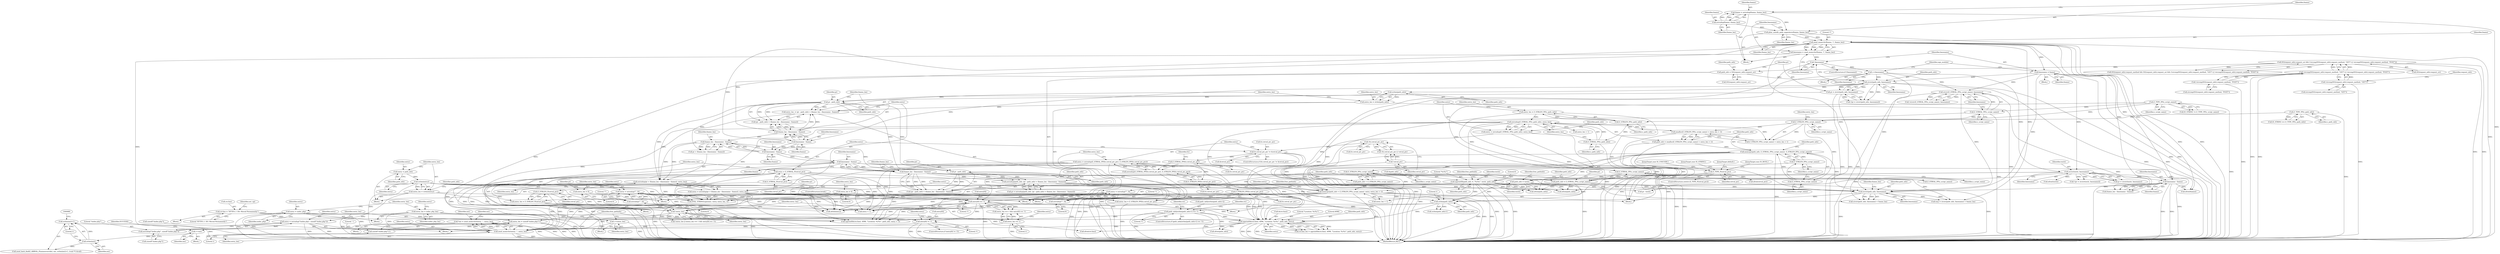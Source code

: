 digraph "0_php_bf58162ddf970f63502837f366930e44d6a992cf@API" {
"1000975" [label="(Call,strlen(ext)+1)"];
"1000976" [label="(Call,strlen(ext))"];
"1000966" [label="(Call,++ext)"];
"1000956" [label="(Call,*ext = zend_memrchr(entry, '.', entry_len))"];
"1000958" [label="(Call,zend_memrchr(entry, '.', entry_len))"];
"1000789" [label="(Call,entry = index_php)"];
"1000812" [label="(Call,entry = estrndup(\"/index.php\", sizeof(\"/index.php\")))"];
"1000814" [label="(Call,estrndup(\"/index.php\", sizeof(\"/index.php\")))"];
"1000796" [label="(Call,entry[0] != '/')"];
"1000778" [label="(Call,entry[0] == '/')"];
"1000741" [label="(Call,entry = Z_STRVAL_P(retval_ptr))"];
"1000743" [label="(Call,Z_STRVAL_P(retval_ptr))"];
"1000707" [label="(Call,Z_TYPE_P(retval_ptr))"];
"1000697" [label="(Call,!retval_ptr)"];
"1000490" [label="(Call,entry = estrndup(\"\", 0))"];
"1000492" [label="(Call,estrndup(\"\", 0))"];
"1000722" [label="(Call,entry = estrndup(Z_STRVAL_PP(fci.retval_ptr_ptr), Z_STRLEN_PP(fci.retval_ptr_ptr)))"];
"1000724" [label="(Call,estrndup(Z_STRVAL_PP(fci.retval_ptr_ptr), Z_STRLEN_PP(fci.retval_ptr_ptr)))"];
"1000725" [label="(Call,Z_STRVAL_PP(fci.retval_ptr_ptr))"];
"1000715" [label="(Call,fci.retval_ptr_ptr != &retval_ptr)"];
"1000693" [label="(Call,!fci.retval_ptr_ptr)"];
"1000729" [label="(Call,Z_STRLEN_PP(fci.retval_ptr_ptr))"];
"1000528" [label="(Call,strlen(entry))"];
"1000523" [label="(Call,entry = path_info)"];
"1000604" [label="(Call,entry = estrndup(pt + (fname_len - (basename - fname)), entry_len))"];
"1000606" [label="(Call,estrndup(pt + (fname_len - (basename - fname)), entry_len))"];
"1000596" [label="(Call,pt - path_info)"];
"1000582" [label="(Call,pt = strstr(path_info, basename))"];
"1000584" [label="(Call,strstr(path_info, basename))"];
"1000574" [label="(Call,path_info = SG(request_info).request_uri)"];
"1000278" [label="(Call,SG(request_info).request_uri && (!strcmp(SG(request_info).request_method, \"GET\") || !strcmp(SG(request_info).request_method, \"POST\")))"];
"1000283" [label="(Call,!strcmp(SG(request_info).request_method, \"GET\") || !strcmp(SG(request_info).request_method, \"POST\"))"];
"1000284" [label="(Call,!strcmp(SG(request_info).request_method, \"GET\"))"];
"1000291" [label="(Call,!strcmp(SG(request_info).request_method, \"POST\"))"];
"1000318" [label="(Call,basename = fname)"];
"1000310" [label="(Call,zend_memrchr(fname, '/', fname_len))"];
"1000305" [label="(Call,phar_unixify_path_separators(fname, fname_len))"];
"1000300" [label="(Call,fname = estrndup(fname, fname_len))"];
"1000302" [label="(Call,estrndup(fname, fname_len))"];
"1000323" [label="(Call,++basename)"];
"1000315" [label="(Call,!basename)"];
"1000308" [label="(Call,basename = zend_memrchr(fname, '/', fname_len))"];
"1000591" [label="(Call,strlen(path_info))"];
"1000609" [label="(Call,fname_len - (basename - fname))"];
"1000599" [label="(Call,fname_len - (basename - fname))"];
"1000601" [label="(Call,basename - fname)"];
"1000611" [label="(Call,basename - fname)"];
"1000593" [label="(Call,entry_len -= (pt - path_info) + (fname_len - (basename - fname)))"];
"1000589" [label="(Call,entry_len = strlen(path_info))"];
"1000473" [label="(Call,memcpy(path_info + Z_STRLEN_PP(z_script_name), entry, entry_len + 1))"];
"1000467" [label="(Call,memcpy(path_info, Z_STRVAL_PP(z_script_name), Z_STRLEN_PP(z_script_name)))"];
"1000458" [label="(Call,path_info = emalloc(Z_STRLEN_PP(z_script_name) + entry_len + 1))"];
"1000460" [label="(Call,emalloc(Z_STRLEN_PP(z_script_name) + entry_len + 1))"];
"1000462" [label="(Call,Z_STRLEN_PP(z_script_name))"];
"1000425" [label="(Call,Z_STRVAL_PP(z_script_name))"];
"1000421" [label="(Call,Z_TYPE_PP(z_script_name))"];
"1000454" [label="(Call,estrndup(Z_STRVAL_PP(z_path_info), entry_len))"];
"1000455" [label="(Call,Z_STRVAL_PP(z_path_info))"];
"1000450" [label="(Call,Z_STRLEN_PP(z_path_info))"];
"1000445" [label="(Call,Z_TYPE_PP(z_path_info))"];
"1000448" [label="(Call,entry_len = Z_STRLEN_PP(z_path_info))"];
"1000469" [label="(Call,Z_STRVAL_PP(z_script_name))"];
"1000471" [label="(Call,Z_STRLEN_PP(z_script_name))"];
"1000476" [label="(Call,Z_STRLEN_PP(z_script_name))"];
"1000452" [label="(Call,entry = estrndup(Z_STRVAL_PP(z_path_info), entry_len))"];
"1000548" [label="(Call,entry = estrndup(\"\", 0))"];
"1000550" [label="(Call,estrndup(\"\", 0))"];
"1000916" [label="(Call,spprintf(&(ctr.line), 4096, \"Location: %s%s\", path_info, entry))"];
"1000857" [label="(Call,ctr.line = \"HTTP/1.1 301 Moved Permanently\")"];
"1000890" [label="(Call,strlen(path_info))"];
"1000530" [label="(Call,spprintf(&path_info, 0, \"%s%s\", testit, path_info))"];
"1000513" [label="(Call,strstr(testit, basename))"];
"1000542" [label="(Call,path_info = testit)"];
"1000868" [label="(Call,strstr(path_info, basename))"];
"1000495" [label="(Call,path_info = Z_STRVAL_PP(z_script_name))"];
"1000497" [label="(Call,Z_STRVAL_PP(z_script_name))"];
"1000617" [label="(Call,estrndup(path_info, (pt - path_info) + (fname_len - (basename - fname))))"];
"1000620" [label="(Call,pt - path_info)"];
"1000623" [label="(Call,fname_len - (basename - fname))"];
"1000625" [label="(Call,basename - fname)"];
"1000424" [label="(Call,strstr(Z_STRVAL_PP(z_script_name), basename))"];
"1000566" [label="(Call,basename - fname)"];
"1000886" [label="(Call,path_info[strlen(path_info)-1] == '/')"];
"1000772" [label="(Call,!entry_len)"];
"1000733" [label="(Call,entry_len = Z_STRLEN_PP(fci.retval_ptr_ptr))"];
"1000735" [label="(Call,Z_STRLEN_PP(fci.retval_ptr_ptr))"];
"1000553" [label="(Call,entry_len = 0)"];
"1000487" [label="(Call,entry_len = 0)"];
"1000745" [label="(Call,entry_len = Z_STRLEN_P(retval_ptr))"];
"1000747" [label="(Call,Z_STRLEN_P(retval_ptr))"];
"1000526" [label="(Call,entry_len = strlen(entry))"];
"1000792" [label="(Call,entry_len = index_php_len)"];
"1000775" [label="(Call,entry_len == 1)"];
"1000808" [label="(Call,++entry_len)"];
"1000818" [label="(Call,entry_len = sizeof(\"/index.php\")-1)"];
"1000820" [label="(Call,sizeof(\"/index.php\")-1)"];
"1000694" [label="(Call,fci.retval_ptr_ptr)"];
"1000554" [label="(Identifier,entry_len)"];
"1000615" [label="(Call,pt = estrndup(path_info, (pt - path_info) + (fname_len - (basename - fname))))"];
"1000811" [label="(Block,)"];
"1000574" [label="(Call,path_info = SG(request_info).request_uri)"];
"1000656" [label="(Call,efree(path_info))"];
"1000917" [label="(Call,&(ctr.line))"];
"1000445" [label="(Call,Z_TYPE_PP(z_path_info))"];
"1000945" [label="(Call,efree(fname))"];
"1000749" [label="(ControlStructure,break;)"];
"1000692" [label="(Call,!fci.retval_ptr_ptr || !retval_ptr)"];
"1000891" [label="(Identifier,path_info)"];
"1000721" [label="(Block,)"];
"1000748" [label="(Identifier,retval_ptr)"];
"1000611" [label="(Call,basename - fname)"];
"1000467" [label="(Call,memcpy(path_info, Z_STRVAL_PP(z_script_name), Z_STRLEN_PP(z_script_name)))"];
"1000532" [label="(Identifier,path_info)"];
"1000599" [label="(Call,fname_len - (basename - fname))"];
"1000716" [label="(Call,fci.retval_ptr_ptr)"];
"1000583" [label="(Identifier,pt)"];
"1000307" [label="(Identifier,fname_len)"];
"1000496" [label="(Identifier,path_info)"];
"1000740" [label="(Block,)"];
"1000302" [label="(Call,estrndup(fname, fname_len))"];
"1000311" [label="(Identifier,fname)"];
"1000324" [label="(Identifier,basename)"];
"1000819" [label="(Identifier,entry_len)"];
"1000318" [label="(Call,basename = fname)"];
"1000594" [label="(Identifier,entry_len)"];
"1000804" [label="(Identifier,entry)"];
"1000733" [label="(Call,entry_len = Z_STRLEN_PP(fci.retval_ptr_ptr))"];
"1000747" [label="(Call,Z_STRLEN_P(retval_ptr))"];
"1000531" [label="(Call,&path_info)"];
"1000457" [label="(Identifier,entry_len)"];
"1000935" [label="(Call,efree(path_info))"];
"1000871" [label="(Identifier,fname_len)"];
"1000487" [label="(Call,entry_len = 0)"];
"1000820" [label="(Call,sizeof(\"/index.php\")-1)"];
"1000812" [label="(Call,entry = estrndup(\"/index.php\", sizeof(\"/index.php\")))"];
"1000319" [label="(Identifier,basename)"];
"1000582" [label="(Call,pt = strstr(path_info, basename))"];
"1000557" [label="(Identifier,pt)"];
"1000808" [label="(Call,++entry_len)"];
"1000620" [label="(Call,pt - path_info)"];
"1000304" [label="(Identifier,fname_len)"];
"1000461" [label="(Call,Z_STRLEN_PP(z_script_name) + entry_len + 1)"];
"1000591" [label="(Call,strlen(path_info))"];
"1000823" [label="(Literal,1)"];
"1000892" [label="(Literal,1)"];
"1000626" [label="(Identifier,basename)"];
"1000460" [label="(Call,emalloc(Z_STRLEN_PP(z_script_name) + entry_len + 1))"];
"1000606" [label="(Call,estrndup(pt + (fname_len - (basename - fname)), entry_len))"];
"1000576" [label="(Call,SG(request_info).request_uri)"];
"1000797" [label="(Call,entry[0])"];
"1000610" [label="(Identifier,fname_len)"];
"1000491" [label="(Identifier,entry)"];
"1000317" [label="(Block,)"];
"1000976" [label="(Call,strlen(ext))"];
"1000273" [label="(Call,SG(request_info).request_method && SG(request_info).request_uri && (!strcmp(SG(request_info).request_method, \"GET\") || !strcmp(SG(request_info).request_method, \"POST\")))"];
"1000710" [label="(JumpTarget,case IS_UNICODE:)"];
"1000858" [label="(Call,ctr.line)"];
"1000555" [label="(Literal,0)"];
"1000742" [label="(Identifier,entry)"];
"1000546" [label="(Identifier,free_pathinfo)"];
"1000595" [label="(Call,(pt - path_info) + (fname_len - (basename - fname)))"];
"1000621" [label="(Identifier,pt)"];
"1000725" [label="(Call,Z_STRVAL_PP(fci.retval_ptr_ptr))"];
"1000523" [label="(Call,entry = path_info)"];
"1000548" [label="(Call,entry = estrndup(\"\", 0))"];
"1000954" [label="(Block,)"];
"1000323" [label="(Call,++basename)"];
"1000306" [label="(Identifier,fname)"];
"1000566" [label="(Call,basename - fname)"];
"1000517" [label="(Call,efree(testit))"];
"1000711" [label="(JumpTarget,case IS_STRING:)"];
"1000736" [label="(Call,fci.retval_ptr_ptr)"];
"1000590" [label="(Identifier,entry_len)"];
"1000863" [label="(Identifier,not_cgi)"];
"1000922" [label="(Literal,\"Location: %s%s\")"];
"1000897" [label="(Identifier,ctr)"];
"1000957" [label="(Identifier,ext)"];
"1001030" [label="(MethodReturn,RET)"];
"1000564" [label="(Call,fname_len - (basename - fname))"];
"1000706" [label="(ControlStructure,switch (Z_TYPE_P(retval_ptr)))"];
"1000959" [label="(Identifier,entry)"];
"1000285" [label="(Call,strcmp(SG(request_info).request_method, \"GET\"))"];
"1000427" [label="(Identifier,basename)"];
"1000456" [label="(Identifier,z_path_info)"];
"1000975" [label="(Call,strlen(ext)+1)"];
"1000502" [label="(Call,Z_STRVAL_PP(z_script_name))"];
"1000534" [label="(Literal,\"%s%s\")"];
"1000960" [label="(Literal,'.')"];
"1000497" [label="(Call,Z_STRVAL_PP(z_script_name))"];
"1000795" [label="(ControlStructure,if (entry[0] != '/'))"];
"1000978" [label="(Literal,1)"];
"1000966" [label="(Call,++ext)"];
"1000581" [label="(Call,!(pt = strstr(path_info, basename)))"];
"1000320" [label="(Identifier,fname)"];
"1000887" [label="(Call,path_info[strlen(path_info)-1])"];
"1000524" [label="(Identifier,entry)"];
"1000463" [label="(Identifier,z_script_name)"];
"1000462" [label="(Call,Z_STRLEN_PP(z_script_name))"];
"1000474" [label="(Call,path_info + Z_STRLEN_PP(z_script_name))"];
"1000322" [label="(Block,)"];
"1000814" [label="(Call,estrndup(\"/index.php\", sizeof(\"/index.php\")))"];
"1000468" [label="(Identifier,path_info)"];
"1000425" [label="(Call,Z_STRVAL_PP(z_script_name))"];
"1000426" [label="(Identifier,z_script_name)"];
"1000971" [label="(Call,zend_hash_find(Z_ARRVAL_P(mimeoverride), ext, strlen(ext)+1, (void **) &val))"];
"1000708" [label="(Identifier,retval_ptr)"];
"1000977" [label="(Identifier,ext)"];
"1000714" [label="(ControlStructure,if (fci.retval_ptr_ptr != &retval_ptr))"];
"1000421" [label="(Call,Z_TYPE_PP(z_script_name))"];
"1000465" [label="(Identifier,entry_len)"];
"1000525" [label="(Identifier,path_info)"];
"1000316" [label="(Identifier,basename)"];
"1000305" [label="(Call,phar_unixify_path_separators(fname, fname_len))"];
"1000775" [label="(Call,entry_len == 1)"];
"1000500" [label="(Identifier,pt)"];
"1000455" [label="(Call,Z_STRVAL_PP(z_path_info))"];
"1000857" [label="(Call,ctr.line = \"HTTP/1.1 301 Moved Permanently\")"];
"1000495" [label="(Call,path_info = Z_STRVAL_PP(z_script_name))"];
"1000623" [label="(Call,fname_len - (basename - fname))"];
"1000779" [label="(Call,entry[0])"];
"1000292" [label="(Call,strcmp(SG(request_info).request_method, \"POST\"))"];
"1000613" [label="(Identifier,fname)"];
"1000735" [label="(Call,Z_STRLEN_PP(fci.retval_ptr_ptr))"];
"1000314" [label="(ControlStructure,if (!basename))"];
"1000510" [label="(Call,!(pt = strstr(testit, basename)))"];
"1000744" [label="(Identifier,retval_ptr)"];
"1000458" [label="(Call,path_info = emalloc(Z_STRLEN_PP(z_script_name) + entry_len + 1))"];
"1000916" [label="(Call,spprintf(&(ctr.line), 4096, \"Location: %s%s\", path_info, entry))"];
"1000295" [label="(Identifier,request_info)"];
"1000452" [label="(Call,entry = estrndup(Z_STRVAL_PP(z_path_info), entry_len))"];
"1000472" [label="(Identifier,z_script_name)"];
"1000921" [label="(Literal,4096)"];
"1000538" [label="(Identifier,free_pathinfo)"];
"1000450" [label="(Call,Z_STRLEN_PP(z_path_info))"];
"1000794" [label="(Identifier,index_php_len)"];
"1000893" [label="(Literal,'/')"];
"1000601" [label="(Call,basename - fname)"];
"1000541" [label="(Block,)"];
"1000522" [label="(Block,)"];
"1000759" [label="(Call,efree(retval_ptr))"];
"1000956" [label="(Call,*ext = zend_memrchr(entry, '.', entry_len))"];
"1000612" [label="(Identifier,basename)"];
"1000488" [label="(Identifier,entry_len)"];
"1000723" [label="(Identifier,entry)"];
"1000600" [label="(Identifier,fname_len)"];
"1000793" [label="(Identifier,entry_len)"];
"1000529" [label="(Identifier,entry)"];
"1000627" [label="(Identifier,fname)"];
"1000309" [label="(Identifier,basename)"];
"1000475" [label="(Identifier,path_info)"];
"1000707" [label="(Call,Z_TYPE_P(retval_ptr))"];
"1000771" [label="(Call,!entry_len || (entry_len == 1 && entry[0] == '/'))"];
"1000478" [label="(Identifier,entry)"];
"1000451" [label="(Identifier,z_path_info)"];
"1000423" [label="(Call,!strstr(Z_STRVAL_PP(z_script_name), basename))"];
"1000308" [label="(Call,basename = zend_memrchr(fname, '/', fname_len))"];
"1000743" [label="(Call,Z_STRVAL_P(retval_ptr))"];
"1000453" [label="(Identifier,entry)"];
"1000697" [label="(Call,!retval_ptr)"];
"1000514" [label="(Identifier,testit)"];
"1000722" [label="(Call,entry = estrndup(Z_STRVAL_PP(fci.retval_ptr_ptr), Z_STRLEN_PP(fci.retval_ptr_ptr)))"];
"1000573" [label="(Block,)"];
"1000476" [label="(Call,Z_STRLEN_PP(z_script_name))"];
"1000741" [label="(Call,entry = Z_STRVAL_P(retval_ptr))"];
"1000596" [label="(Call,pt - path_info)"];
"1000614" [label="(Identifier,entry_len)"];
"1000454" [label="(Call,estrndup(Z_STRVAL_PP(z_path_info), entry_len))"];
"1000589" [label="(Call,entry_len = strlen(path_info))"];
"1000698" [label="(Identifier,retval_ptr)"];
"1000303" [label="(Identifier,fname)"];
"1000958" [label="(Call,zend_memrchr(entry, '.', entry_len))"];
"1000609" [label="(Call,fname_len - (basename - fname))"];
"1000813" [label="(Identifier,entry)"];
"1000826" [label="(Identifier,free_pathinfo)"];
"1000724" [label="(Call,estrndup(Z_STRVAL_PP(fci.retval_ptr_ptr), Z_STRLEN_PP(fci.retval_ptr_ptr)))"];
"1000446" [label="(Identifier,z_path_info)"];
"1000593" [label="(Call,entry_len -= (pt - path_info) + (fname_len - (basename - fname)))"];
"1000544" [label="(Identifier,testit)"];
"1000924" [label="(Identifier,entry)"];
"1000618" [label="(Identifier,path_info)"];
"1000780" [label="(Identifier,entry)"];
"1000734" [label="(Identifier,entry_len)"];
"1000719" [label="(Call,&retval_ptr)"];
"1000527" [label="(Identifier,entry_len)"];
"1000861" [label="(Literal,\"HTTP/1.1 301 Moved Permanently\")"];
"1000511" [label="(Call,pt = strstr(testit, basename))"];
"1000965" [label="(Block,)"];
"1000772" [label="(Call,!entry_len)"];
"1000543" [label="(Identifier,path_info)"];
"1000746" [label="(Identifier,entry_len)"];
"1000821" [label="(Call,sizeof(\"/index.php\"))"];
"1000886" [label="(Call,path_info[strlen(path_info)-1] == '/')"];
"1000791" [label="(Identifier,index_php)"];
"1000422" [label="(Identifier,z_script_name)"];
"1000479" [label="(Call,entry_len + 1)"];
"1000513" [label="(Call,strstr(testit, basename))"];
"1000483" [label="(Identifier,free_pathinfo)"];
"1000477" [label="(Identifier,z_script_name)"];
"1000796" [label="(Call,entry[0] != '/')"];
"1000912" [label="(Call,ctr.line_len = spprintf(&(ctr.line), 4096, \"Location: %s%s\", path_info, entry))"];
"1000923" [label="(Identifier,path_info)"];
"1000526" [label="(Call,entry_len = strlen(entry))"];
"1000568" [label="(Identifier,fname)"];
"1000598" [label="(Identifier,path_info)"];
"1000449" [label="(Identifier,entry_len)"];
"1000586" [label="(Identifier,basename)"];
"1000550" [label="(Call,estrndup(\"\", 0))"];
"1000776" [label="(Identifier,entry_len)"];
"1000970" [label="(Identifier,SUCCESS)"];
"1000535" [label="(Identifier,testit)"];
"1000603" [label="(Identifier,fname)"];
"1000471" [label="(Call,Z_STRLEN_PP(z_script_name))"];
"1000869" [label="(Identifier,path_info)"];
"1000801" [label="(Block,)"];
"1000758" [label="(JumpTarget,default:)"];
"1000575" [label="(Identifier,path_info)"];
"1000777" [label="(Literal,1)"];
"1000816" [label="(Call,sizeof(\"/index.php\"))"];
"1000585" [label="(Identifier,path_info)"];
"1000907" [label="(Call,entry + 1)"];
"1000592" [label="(Identifier,path_info)"];
"1000870" [label="(Identifier,basename)"];
"1000493" [label="(Literal,\"\")"];
"1000964" [label="(Identifier,ext)"];
"1000798" [label="(Identifier,entry)"];
"1000731" [label="(Identifier,fci)"];
"1000789" [label="(Call,entry = index_php)"];
"1000315" [label="(Call,!basename)"];
"1000284" [label="(Call,!strcmp(SG(request_info).request_method, \"GET\"))"];
"1000604" [label="(Call,entry = estrndup(pt + (fname_len - (basename - fname)), entry_len))"];
"1000310" [label="(Call,zend_memrchr(fname, '/', fname_len))"];
"1000551" [label="(Literal,\"\")"];
"1000939" [label="(Call,efree(ctr.line))"];
"1000867" [label="(Call,strstr(path_info, basename) + fname_len)"];
"1000809" [label="(Identifier,entry_len)"];
"1000890" [label="(Call,strlen(path_info))"];
"1000528" [label="(Call,strlen(entry))"];
"1000492" [label="(Call,estrndup(\"\", 0))"];
"1000283" [label="(Call,!strcmp(SG(request_info).request_method, \"GET\") || !strcmp(SG(request_info).request_method, \"POST\"))"];
"1000301" [label="(Identifier,fname)"];
"1000602" [label="(Identifier,basename)"];
"1000561" [label="(Call,pt - testit)"];
"1000470" [label="(Identifier,z_script_name)"];
"1000619" [label="(Call,(pt - path_info) + (fname_len - (basename - fname)))"];
"1000641" [label="(Call,ZVAL_STRINGL(params, entry, entry_len, 1))"];
"1000773" [label="(Identifier,entry_len)"];
"1000774" [label="(Call,entry_len == 1 && entry[0] == '/')"];
"1000715" [label="(Call,fci.retval_ptr_ptr != &retval_ptr)"];
"1000967" [label="(Identifier,ext)"];
"1000313" [label="(Identifier,fname_len)"];
"1000443" [label="(Call,IS_STRING == Z_TYPE_PP(z_path_info))"];
"1000792" [label="(Call,entry_len = index_php_len)"];
"1000800" [label="(Literal,'/')"];
"1000885" [label="(ControlStructure,if (path_info[strlen(path_info)-1] == '/'))"];
"1000552" [label="(Literal,0)"];
"1000745" [label="(Call,entry_len = Z_STRLEN_P(retval_ptr))"];
"1000782" [label="(Literal,'/')"];
"1000464" [label="(Call,entry_len + 1)"];
"1000584" [label="(Call,strstr(path_info, basename))"];
"1000818" [label="(Call,entry_len = sizeof(\"/index.php\")-1)"];
"1000868" [label="(Call,strstr(path_info, basename))"];
"1000279" [label="(Call,SG(request_info).request_uri)"];
"1000447" [label="(Block,)"];
"1000914" [label="(Identifier,ctr)"];
"1000616" [label="(Identifier,pt)"];
"1000790" [label="(Identifier,entry)"];
"1000549" [label="(Identifier,entry)"];
"1000533" [label="(Literal,0)"];
"1000490" [label="(Call,entry = estrndup(\"\", 0))"];
"1000784" [label="(Call,efree(entry))"];
"1000625" [label="(Call,basename - fname)"];
"1000961" [label="(Identifier,entry_len)"];
"1000788" [label="(Block,)"];
"1000726" [label="(Call,fci.retval_ptr_ptr)"];
"1000778" [label="(Call,entry[0] == '/')"];
"1000498" [label="(Identifier,z_script_name)"];
"1000729" [label="(Call,Z_STRLEN_PP(fci.retval_ptr_ptr))"];
"1000828" [label="(Call,efree(path_info))"];
"1000865" [label="(Call,tmp = strstr(path_info, basename) + fname_len)"];
"1000530" [label="(Call,spprintf(&path_info, 0, \"%s%s\", testit, path_info))"];
"1000278" [label="(Call,SG(request_info).request_uri && (!strcmp(SG(request_info).request_method, \"GET\") || !strcmp(SG(request_info).request_method, \"POST\")))"];
"1000815" [label="(Literal,\"/index.php\")"];
"1000899" [label="(Call,spprintf(&(ctr.line), 4096, \"Location: %s%s\", path_info, entry + 1))"];
"1000605" [label="(Identifier,entry)"];
"1000473" [label="(Call,memcpy(path_info + Z_STRLEN_PP(z_script_name), entry, entry_len + 1))"];
"1000419" [label="(Call,IS_STRING != Z_TYPE_PP(z_script_name))"];
"1000730" [label="(Call,fci.retval_ptr_ptr)"];
"1000459" [label="(Identifier,path_info)"];
"1000607" [label="(Call,pt + (fname_len - (basename - fname)))"];
"1000597" [label="(Identifier,pt)"];
"1000889" [label="(Call,strlen(path_info)-1)"];
"1000542" [label="(Call,path_info = testit)"];
"1000553" [label="(Call,entry_len = 0)"];
"1000331" [label="(Identifier,sapi_module)"];
"1000693" [label="(Call,!fci.retval_ptr_ptr)"];
"1000291" [label="(Call,!strcmp(SG(request_info).request_method, \"POST\"))"];
"1000486" [label="(Block,)"];
"1000469" [label="(Call,Z_STRVAL_PP(z_script_name))"];
"1000515" [label="(Identifier,basename)"];
"1000622" [label="(Identifier,path_info)"];
"1000312" [label="(Literal,'/')"];
"1000300" [label="(Call,fname = estrndup(fname, fname_len))"];
"1000832" [label="(Block,)"];
"1000424" [label="(Call,strstr(Z_STRVAL_PP(z_script_name), basename))"];
"1000617" [label="(Call,estrndup(path_info, (pt - path_info) + (fname_len - (basename - fname))))"];
"1000624" [label="(Identifier,fname_len)"];
"1000536" [label="(Identifier,path_info)"];
"1000489" [label="(Literal,0)"];
"1000182" [label="(Block,)"];
"1000750" [label="(JumpTarget,case IS_BOOL:)"];
"1000494" [label="(Literal,0)"];
"1000448" [label="(Call,entry_len = Z_STRLEN_PP(z_path_info))"];
"1000567" [label="(Identifier,basename)"];
"1000975" -> "1000971"  [label="AST: "];
"1000975" -> "1000978"  [label="CFG: "];
"1000976" -> "1000975"  [label="AST: "];
"1000978" -> "1000975"  [label="AST: "];
"1000980" -> "1000975"  [label="CFG: "];
"1000975" -> "1001030"  [label="DDG: "];
"1000976" -> "1000975"  [label="DDG: "];
"1000976" -> "1000977"  [label="CFG: "];
"1000977" -> "1000976"  [label="AST: "];
"1000978" -> "1000976"  [label="CFG: "];
"1000976" -> "1000971"  [label="DDG: "];
"1000966" -> "1000976"  [label="DDG: "];
"1000966" -> "1000965"  [label="AST: "];
"1000966" -> "1000967"  [label="CFG: "];
"1000967" -> "1000966"  [label="AST: "];
"1000970" -> "1000966"  [label="CFG: "];
"1000956" -> "1000966"  [label="DDG: "];
"1000956" -> "1000954"  [label="AST: "];
"1000956" -> "1000958"  [label="CFG: "];
"1000957" -> "1000956"  [label="AST: "];
"1000958" -> "1000956"  [label="AST: "];
"1000964" -> "1000956"  [label="CFG: "];
"1000956" -> "1001030"  [label="DDG: "];
"1000956" -> "1001030"  [label="DDG: "];
"1000958" -> "1000956"  [label="DDG: "];
"1000958" -> "1000956"  [label="DDG: "];
"1000958" -> "1000956"  [label="DDG: "];
"1000958" -> "1000961"  [label="CFG: "];
"1000959" -> "1000958"  [label="AST: "];
"1000960" -> "1000958"  [label="AST: "];
"1000961" -> "1000958"  [label="AST: "];
"1000958" -> "1001030"  [label="DDG: "];
"1000958" -> "1001030"  [label="DDG: "];
"1000789" -> "1000958"  [label="DDG: "];
"1000812" -> "1000958"  [label="DDG: "];
"1000796" -> "1000958"  [label="DDG: "];
"1000778" -> "1000958"  [label="DDG: "];
"1000916" -> "1000958"  [label="DDG: "];
"1000741" -> "1000958"  [label="DDG: "];
"1000490" -> "1000958"  [label="DDG: "];
"1000722" -> "1000958"  [label="DDG: "];
"1000528" -> "1000958"  [label="DDG: "];
"1000604" -> "1000958"  [label="DDG: "];
"1000473" -> "1000958"  [label="DDG: "];
"1000548" -> "1000958"  [label="DDG: "];
"1000772" -> "1000958"  [label="DDG: "];
"1000792" -> "1000958"  [label="DDG: "];
"1000775" -> "1000958"  [label="DDG: "];
"1000808" -> "1000958"  [label="DDG: "];
"1000818" -> "1000958"  [label="DDG: "];
"1000789" -> "1000788"  [label="AST: "];
"1000789" -> "1000791"  [label="CFG: "];
"1000790" -> "1000789"  [label="AST: "];
"1000791" -> "1000789"  [label="AST: "];
"1000793" -> "1000789"  [label="CFG: "];
"1000789" -> "1001030"  [label="DDG: "];
"1000789" -> "1001030"  [label="DDG: "];
"1000789" -> "1000796"  [label="DDG: "];
"1000812" -> "1000811"  [label="AST: "];
"1000812" -> "1000814"  [label="CFG: "];
"1000813" -> "1000812"  [label="AST: "];
"1000814" -> "1000812"  [label="AST: "];
"1000819" -> "1000812"  [label="CFG: "];
"1000812" -> "1001030"  [label="DDG: "];
"1000812" -> "1001030"  [label="DDG: "];
"1000814" -> "1000812"  [label="DDG: "];
"1000814" -> "1000816"  [label="CFG: "];
"1000815" -> "1000814"  [label="AST: "];
"1000816" -> "1000814"  [label="AST: "];
"1000796" -> "1000795"  [label="AST: "];
"1000796" -> "1000800"  [label="CFG: "];
"1000797" -> "1000796"  [label="AST: "];
"1000800" -> "1000796"  [label="AST: "];
"1000804" -> "1000796"  [label="CFG: "];
"1000826" -> "1000796"  [label="CFG: "];
"1000796" -> "1001030"  [label="DDG: "];
"1000796" -> "1001030"  [label="DDG: "];
"1000778" -> "1000796"  [label="DDG: "];
"1000778" -> "1000774"  [label="AST: "];
"1000778" -> "1000782"  [label="CFG: "];
"1000779" -> "1000778"  [label="AST: "];
"1000782" -> "1000778"  [label="AST: "];
"1000774" -> "1000778"  [label="CFG: "];
"1000778" -> "1001030"  [label="DDG: "];
"1000778" -> "1000774"  [label="DDG: "];
"1000778" -> "1000774"  [label="DDG: "];
"1000741" -> "1000778"  [label="DDG: "];
"1000490" -> "1000778"  [label="DDG: "];
"1000722" -> "1000778"  [label="DDG: "];
"1000528" -> "1000778"  [label="DDG: "];
"1000604" -> "1000778"  [label="DDG: "];
"1000473" -> "1000778"  [label="DDG: "];
"1000548" -> "1000778"  [label="DDG: "];
"1000778" -> "1000784"  [label="DDG: "];
"1000778" -> "1000899"  [label="DDG: "];
"1000778" -> "1000907"  [label="DDG: "];
"1000778" -> "1000916"  [label="DDG: "];
"1000741" -> "1000740"  [label="AST: "];
"1000741" -> "1000743"  [label="CFG: "];
"1000742" -> "1000741"  [label="AST: "];
"1000743" -> "1000741"  [label="AST: "];
"1000746" -> "1000741"  [label="CFG: "];
"1000741" -> "1001030"  [label="DDG: "];
"1000743" -> "1000741"  [label="DDG: "];
"1000741" -> "1000784"  [label="DDG: "];
"1000741" -> "1000899"  [label="DDG: "];
"1000741" -> "1000907"  [label="DDG: "];
"1000741" -> "1000916"  [label="DDG: "];
"1000743" -> "1000744"  [label="CFG: "];
"1000744" -> "1000743"  [label="AST: "];
"1000707" -> "1000743"  [label="DDG: "];
"1000743" -> "1000747"  [label="DDG: "];
"1000707" -> "1000706"  [label="AST: "];
"1000707" -> "1000708"  [label="CFG: "];
"1000708" -> "1000707"  [label="AST: "];
"1000710" -> "1000707"  [label="CFG: "];
"1000711" -> "1000707"  [label="CFG: "];
"1000750" -> "1000707"  [label="CFG: "];
"1000758" -> "1000707"  [label="CFG: "];
"1000707" -> "1001030"  [label="DDG: "];
"1000707" -> "1001030"  [label="DDG: "];
"1000697" -> "1000707"  [label="DDG: "];
"1000707" -> "1000759"  [label="DDG: "];
"1000697" -> "1000692"  [label="AST: "];
"1000697" -> "1000698"  [label="CFG: "];
"1000698" -> "1000697"  [label="AST: "];
"1000692" -> "1000697"  [label="CFG: "];
"1000697" -> "1001030"  [label="DDG: "];
"1000697" -> "1000692"  [label="DDG: "];
"1000490" -> "1000486"  [label="AST: "];
"1000490" -> "1000492"  [label="CFG: "];
"1000491" -> "1000490"  [label="AST: "];
"1000492" -> "1000490"  [label="AST: "];
"1000496" -> "1000490"  [label="CFG: "];
"1000490" -> "1001030"  [label="DDG: "];
"1000492" -> "1000490"  [label="DDG: "];
"1000492" -> "1000490"  [label="DDG: "];
"1000490" -> "1000641"  [label="DDG: "];
"1000490" -> "1000784"  [label="DDG: "];
"1000490" -> "1000899"  [label="DDG: "];
"1000490" -> "1000907"  [label="DDG: "];
"1000490" -> "1000916"  [label="DDG: "];
"1000492" -> "1000494"  [label="CFG: "];
"1000493" -> "1000492"  [label="AST: "];
"1000494" -> "1000492"  [label="AST: "];
"1000722" -> "1000721"  [label="AST: "];
"1000722" -> "1000724"  [label="CFG: "];
"1000723" -> "1000722"  [label="AST: "];
"1000724" -> "1000722"  [label="AST: "];
"1000734" -> "1000722"  [label="CFG: "];
"1000722" -> "1001030"  [label="DDG: "];
"1000724" -> "1000722"  [label="DDG: "];
"1000724" -> "1000722"  [label="DDG: "];
"1000722" -> "1000784"  [label="DDG: "];
"1000722" -> "1000899"  [label="DDG: "];
"1000722" -> "1000907"  [label="DDG: "];
"1000722" -> "1000916"  [label="DDG: "];
"1000724" -> "1000729"  [label="CFG: "];
"1000725" -> "1000724"  [label="AST: "];
"1000729" -> "1000724"  [label="AST: "];
"1000724" -> "1001030"  [label="DDG: "];
"1000725" -> "1000724"  [label="DDG: "];
"1000729" -> "1000724"  [label="DDG: "];
"1000725" -> "1000726"  [label="CFG: "];
"1000726" -> "1000725"  [label="AST: "];
"1000731" -> "1000725"  [label="CFG: "];
"1000715" -> "1000725"  [label="DDG: "];
"1000725" -> "1000729"  [label="DDG: "];
"1000715" -> "1000714"  [label="AST: "];
"1000715" -> "1000719"  [label="CFG: "];
"1000716" -> "1000715"  [label="AST: "];
"1000719" -> "1000715"  [label="AST: "];
"1000723" -> "1000715"  [label="CFG: "];
"1000742" -> "1000715"  [label="CFG: "];
"1000715" -> "1001030"  [label="DDG: "];
"1000715" -> "1001030"  [label="DDG: "];
"1000715" -> "1001030"  [label="DDG: "];
"1000693" -> "1000715"  [label="DDG: "];
"1000693" -> "1000692"  [label="AST: "];
"1000693" -> "1000694"  [label="CFG: "];
"1000694" -> "1000693"  [label="AST: "];
"1000698" -> "1000693"  [label="CFG: "];
"1000692" -> "1000693"  [label="CFG: "];
"1000693" -> "1001030"  [label="DDG: "];
"1000693" -> "1000692"  [label="DDG: "];
"1000729" -> "1000730"  [label="CFG: "];
"1000730" -> "1000729"  [label="AST: "];
"1000729" -> "1000735"  [label="DDG: "];
"1000528" -> "1000526"  [label="AST: "];
"1000528" -> "1000529"  [label="CFG: "];
"1000529" -> "1000528"  [label="AST: "];
"1000526" -> "1000528"  [label="CFG: "];
"1000528" -> "1000526"  [label="DDG: "];
"1000523" -> "1000528"  [label="DDG: "];
"1000528" -> "1000641"  [label="DDG: "];
"1000528" -> "1000784"  [label="DDG: "];
"1000528" -> "1000899"  [label="DDG: "];
"1000528" -> "1000907"  [label="DDG: "];
"1000528" -> "1000916"  [label="DDG: "];
"1000523" -> "1000522"  [label="AST: "];
"1000523" -> "1000525"  [label="CFG: "];
"1000524" -> "1000523"  [label="AST: "];
"1000525" -> "1000523"  [label="AST: "];
"1000527" -> "1000523"  [label="CFG: "];
"1000604" -> "1000573"  [label="AST: "];
"1000604" -> "1000606"  [label="CFG: "];
"1000605" -> "1000604"  [label="AST: "];
"1000606" -> "1000604"  [label="AST: "];
"1000616" -> "1000604"  [label="CFG: "];
"1000604" -> "1001030"  [label="DDG: "];
"1000606" -> "1000604"  [label="DDG: "];
"1000606" -> "1000604"  [label="DDG: "];
"1000604" -> "1000641"  [label="DDG: "];
"1000604" -> "1000784"  [label="DDG: "];
"1000604" -> "1000899"  [label="DDG: "];
"1000604" -> "1000907"  [label="DDG: "];
"1000604" -> "1000916"  [label="DDG: "];
"1000606" -> "1000614"  [label="CFG: "];
"1000607" -> "1000606"  [label="AST: "];
"1000614" -> "1000606"  [label="AST: "];
"1000606" -> "1001030"  [label="DDG: "];
"1000596" -> "1000606"  [label="DDG: "];
"1000609" -> "1000606"  [label="DDG: "];
"1000609" -> "1000606"  [label="DDG: "];
"1000593" -> "1000606"  [label="DDG: "];
"1000606" -> "1000641"  [label="DDG: "];
"1000606" -> "1000772"  [label="DDG: "];
"1000596" -> "1000595"  [label="AST: "];
"1000596" -> "1000598"  [label="CFG: "];
"1000597" -> "1000596"  [label="AST: "];
"1000598" -> "1000596"  [label="AST: "];
"1000600" -> "1000596"  [label="CFG: "];
"1000596" -> "1000593"  [label="DDG: "];
"1000596" -> "1000593"  [label="DDG: "];
"1000596" -> "1000595"  [label="DDG: "];
"1000596" -> "1000595"  [label="DDG: "];
"1000582" -> "1000596"  [label="DDG: "];
"1000591" -> "1000596"  [label="DDG: "];
"1000596" -> "1000607"  [label="DDG: "];
"1000596" -> "1000620"  [label="DDG: "];
"1000596" -> "1000620"  [label="DDG: "];
"1000582" -> "1000581"  [label="AST: "];
"1000582" -> "1000584"  [label="CFG: "];
"1000583" -> "1000582"  [label="AST: "];
"1000584" -> "1000582"  [label="AST: "];
"1000581" -> "1000582"  [label="CFG: "];
"1000582" -> "1001030"  [label="DDG: "];
"1000582" -> "1001030"  [label="DDG: "];
"1000582" -> "1000581"  [label="DDG: "];
"1000584" -> "1000582"  [label="DDG: "];
"1000584" -> "1000582"  [label="DDG: "];
"1000584" -> "1000586"  [label="CFG: "];
"1000585" -> "1000584"  [label="AST: "];
"1000586" -> "1000584"  [label="AST: "];
"1000584" -> "1001030"  [label="DDG: "];
"1000584" -> "1001030"  [label="DDG: "];
"1000584" -> "1000581"  [label="DDG: "];
"1000584" -> "1000581"  [label="DDG: "];
"1000574" -> "1000584"  [label="DDG: "];
"1000318" -> "1000584"  [label="DDG: "];
"1000323" -> "1000584"  [label="DDG: "];
"1000584" -> "1000591"  [label="DDG: "];
"1000584" -> "1000601"  [label="DDG: "];
"1000574" -> "1000573"  [label="AST: "];
"1000574" -> "1000576"  [label="CFG: "];
"1000575" -> "1000574"  [label="AST: "];
"1000576" -> "1000574"  [label="AST: "];
"1000583" -> "1000574"  [label="CFG: "];
"1000574" -> "1001030"  [label="DDG: "];
"1000278" -> "1000574"  [label="DDG: "];
"1000278" -> "1000273"  [label="AST: "];
"1000278" -> "1000279"  [label="CFG: "];
"1000278" -> "1000283"  [label="CFG: "];
"1000279" -> "1000278"  [label="AST: "];
"1000283" -> "1000278"  [label="AST: "];
"1000273" -> "1000278"  [label="CFG: "];
"1000278" -> "1001030"  [label="DDG: "];
"1000278" -> "1001030"  [label="DDG: "];
"1000278" -> "1000273"  [label="DDG: "];
"1000278" -> "1000273"  [label="DDG: "];
"1000283" -> "1000278"  [label="DDG: "];
"1000283" -> "1000278"  [label="DDG: "];
"1000283" -> "1000284"  [label="CFG: "];
"1000283" -> "1000291"  [label="CFG: "];
"1000284" -> "1000283"  [label="AST: "];
"1000291" -> "1000283"  [label="AST: "];
"1000283" -> "1001030"  [label="DDG: "];
"1000283" -> "1001030"  [label="DDG: "];
"1000284" -> "1000283"  [label="DDG: "];
"1000291" -> "1000283"  [label="DDG: "];
"1000284" -> "1000285"  [label="CFG: "];
"1000285" -> "1000284"  [label="AST: "];
"1000295" -> "1000284"  [label="CFG: "];
"1000284" -> "1001030"  [label="DDG: "];
"1000291" -> "1000292"  [label="CFG: "];
"1000292" -> "1000291"  [label="AST: "];
"1000291" -> "1001030"  [label="DDG: "];
"1000318" -> "1000317"  [label="AST: "];
"1000318" -> "1000320"  [label="CFG: "];
"1000319" -> "1000318"  [label="AST: "];
"1000320" -> "1000318"  [label="AST: "];
"1000331" -> "1000318"  [label="CFG: "];
"1000318" -> "1001030"  [label="DDG: "];
"1000318" -> "1001030"  [label="DDG: "];
"1000310" -> "1000318"  [label="DDG: "];
"1000318" -> "1000424"  [label="DDG: "];
"1000318" -> "1000513"  [label="DDG: "];
"1000318" -> "1000868"  [label="DDG: "];
"1000310" -> "1000308"  [label="AST: "];
"1000310" -> "1000313"  [label="CFG: "];
"1000311" -> "1000310"  [label="AST: "];
"1000312" -> "1000310"  [label="AST: "];
"1000313" -> "1000310"  [label="AST: "];
"1000308" -> "1000310"  [label="CFG: "];
"1000310" -> "1001030"  [label="DDG: "];
"1000310" -> "1001030"  [label="DDG: "];
"1000310" -> "1000308"  [label="DDG: "];
"1000310" -> "1000308"  [label="DDG: "];
"1000310" -> "1000308"  [label="DDG: "];
"1000305" -> "1000310"  [label="DDG: "];
"1000305" -> "1000310"  [label="DDG: "];
"1000310" -> "1000564"  [label="DDG: "];
"1000310" -> "1000566"  [label="DDG: "];
"1000310" -> "1000599"  [label="DDG: "];
"1000310" -> "1000601"  [label="DDG: "];
"1000310" -> "1000865"  [label="DDG: "];
"1000310" -> "1000867"  [label="DDG: "];
"1000310" -> "1000945"  [label="DDG: "];
"1000305" -> "1000182"  [label="AST: "];
"1000305" -> "1000307"  [label="CFG: "];
"1000306" -> "1000305"  [label="AST: "];
"1000307" -> "1000305"  [label="AST: "];
"1000309" -> "1000305"  [label="CFG: "];
"1000305" -> "1001030"  [label="DDG: "];
"1000300" -> "1000305"  [label="DDG: "];
"1000302" -> "1000305"  [label="DDG: "];
"1000300" -> "1000182"  [label="AST: "];
"1000300" -> "1000302"  [label="CFG: "];
"1000301" -> "1000300"  [label="AST: "];
"1000302" -> "1000300"  [label="AST: "];
"1000306" -> "1000300"  [label="CFG: "];
"1000300" -> "1001030"  [label="DDG: "];
"1000302" -> "1000300"  [label="DDG: "];
"1000302" -> "1000300"  [label="DDG: "];
"1000302" -> "1000304"  [label="CFG: "];
"1000303" -> "1000302"  [label="AST: "];
"1000304" -> "1000302"  [label="AST: "];
"1000323" -> "1000322"  [label="AST: "];
"1000323" -> "1000324"  [label="CFG: "];
"1000324" -> "1000323"  [label="AST: "];
"1000331" -> "1000323"  [label="CFG: "];
"1000323" -> "1001030"  [label="DDG: "];
"1000315" -> "1000323"  [label="DDG: "];
"1000323" -> "1000424"  [label="DDG: "];
"1000323" -> "1000513"  [label="DDG: "];
"1000323" -> "1000868"  [label="DDG: "];
"1000315" -> "1000314"  [label="AST: "];
"1000315" -> "1000316"  [label="CFG: "];
"1000316" -> "1000315"  [label="AST: "];
"1000319" -> "1000315"  [label="CFG: "];
"1000324" -> "1000315"  [label="CFG: "];
"1000315" -> "1001030"  [label="DDG: "];
"1000308" -> "1000315"  [label="DDG: "];
"1000308" -> "1000182"  [label="AST: "];
"1000309" -> "1000308"  [label="AST: "];
"1000316" -> "1000308"  [label="CFG: "];
"1000308" -> "1001030"  [label="DDG: "];
"1000591" -> "1000589"  [label="AST: "];
"1000591" -> "1000592"  [label="CFG: "];
"1000592" -> "1000591"  [label="AST: "];
"1000589" -> "1000591"  [label="CFG: "];
"1000591" -> "1000589"  [label="DDG: "];
"1000609" -> "1000607"  [label="AST: "];
"1000609" -> "1000611"  [label="CFG: "];
"1000610" -> "1000609"  [label="AST: "];
"1000611" -> "1000609"  [label="AST: "];
"1000607" -> "1000609"  [label="CFG: "];
"1000609" -> "1000607"  [label="DDG: "];
"1000609" -> "1000607"  [label="DDG: "];
"1000599" -> "1000609"  [label="DDG: "];
"1000611" -> "1000609"  [label="DDG: "];
"1000611" -> "1000609"  [label="DDG: "];
"1000609" -> "1000623"  [label="DDG: "];
"1000599" -> "1000595"  [label="AST: "];
"1000599" -> "1000601"  [label="CFG: "];
"1000600" -> "1000599"  [label="AST: "];
"1000601" -> "1000599"  [label="AST: "];
"1000595" -> "1000599"  [label="CFG: "];
"1000599" -> "1000593"  [label="DDG: "];
"1000599" -> "1000593"  [label="DDG: "];
"1000599" -> "1000595"  [label="DDG: "];
"1000599" -> "1000595"  [label="DDG: "];
"1000601" -> "1000599"  [label="DDG: "];
"1000601" -> "1000599"  [label="DDG: "];
"1000601" -> "1000603"  [label="CFG: "];
"1000602" -> "1000601"  [label="AST: "];
"1000603" -> "1000601"  [label="AST: "];
"1000601" -> "1000611"  [label="DDG: "];
"1000601" -> "1000611"  [label="DDG: "];
"1000611" -> "1000613"  [label="CFG: "];
"1000612" -> "1000611"  [label="AST: "];
"1000613" -> "1000611"  [label="AST: "];
"1000611" -> "1000625"  [label="DDG: "];
"1000611" -> "1000625"  [label="DDG: "];
"1000593" -> "1000573"  [label="AST: "];
"1000593" -> "1000595"  [label="CFG: "];
"1000594" -> "1000593"  [label="AST: "];
"1000595" -> "1000593"  [label="AST: "];
"1000605" -> "1000593"  [label="CFG: "];
"1000589" -> "1000593"  [label="DDG: "];
"1000589" -> "1000573"  [label="AST: "];
"1000590" -> "1000589"  [label="AST: "];
"1000594" -> "1000589"  [label="CFG: "];
"1000589" -> "1001030"  [label="DDG: "];
"1000473" -> "1000447"  [label="AST: "];
"1000473" -> "1000479"  [label="CFG: "];
"1000474" -> "1000473"  [label="AST: "];
"1000478" -> "1000473"  [label="AST: "];
"1000479" -> "1000473"  [label="AST: "];
"1000483" -> "1000473"  [label="CFG: "];
"1000473" -> "1001030"  [label="DDG: "];
"1000473" -> "1001030"  [label="DDG: "];
"1000473" -> "1001030"  [label="DDG: "];
"1000467" -> "1000473"  [label="DDG: "];
"1000476" -> "1000473"  [label="DDG: "];
"1000452" -> "1000473"  [label="DDG: "];
"1000454" -> "1000473"  [label="DDG: "];
"1000473" -> "1000641"  [label="DDG: "];
"1000473" -> "1000784"  [label="DDG: "];
"1000473" -> "1000899"  [label="DDG: "];
"1000473" -> "1000907"  [label="DDG: "];
"1000473" -> "1000916"  [label="DDG: "];
"1000467" -> "1000447"  [label="AST: "];
"1000467" -> "1000471"  [label="CFG: "];
"1000468" -> "1000467"  [label="AST: "];
"1000469" -> "1000467"  [label="AST: "];
"1000471" -> "1000467"  [label="AST: "];
"1000475" -> "1000467"  [label="CFG: "];
"1000467" -> "1001030"  [label="DDG: "];
"1000458" -> "1000467"  [label="DDG: "];
"1000469" -> "1000467"  [label="DDG: "];
"1000471" -> "1000467"  [label="DDG: "];
"1000467" -> "1000474"  [label="DDG: "];
"1000467" -> "1000656"  [label="DDG: "];
"1000467" -> "1000828"  [label="DDG: "];
"1000467" -> "1000868"  [label="DDG: "];
"1000467" -> "1000890"  [label="DDG: "];
"1000458" -> "1000447"  [label="AST: "];
"1000458" -> "1000460"  [label="CFG: "];
"1000459" -> "1000458"  [label="AST: "];
"1000460" -> "1000458"  [label="AST: "];
"1000468" -> "1000458"  [label="CFG: "];
"1000458" -> "1001030"  [label="DDG: "];
"1000460" -> "1000458"  [label="DDG: "];
"1000460" -> "1000461"  [label="CFG: "];
"1000461" -> "1000460"  [label="AST: "];
"1000460" -> "1001030"  [label="DDG: "];
"1000462" -> "1000460"  [label="DDG: "];
"1000454" -> "1000460"  [label="DDG: "];
"1000462" -> "1000461"  [label="AST: "];
"1000462" -> "1000463"  [label="CFG: "];
"1000463" -> "1000462"  [label="AST: "];
"1000465" -> "1000462"  [label="CFG: "];
"1000462" -> "1000461"  [label="DDG: "];
"1000425" -> "1000462"  [label="DDG: "];
"1000421" -> "1000462"  [label="DDG: "];
"1000462" -> "1000469"  [label="DDG: "];
"1000425" -> "1000424"  [label="AST: "];
"1000425" -> "1000426"  [label="CFG: "];
"1000426" -> "1000425"  [label="AST: "];
"1000427" -> "1000425"  [label="CFG: "];
"1000425" -> "1001030"  [label="DDG: "];
"1000425" -> "1000424"  [label="DDG: "];
"1000421" -> "1000425"  [label="DDG: "];
"1000425" -> "1000497"  [label="DDG: "];
"1000421" -> "1000419"  [label="AST: "];
"1000421" -> "1000422"  [label="CFG: "];
"1000422" -> "1000421"  [label="AST: "];
"1000419" -> "1000421"  [label="CFG: "];
"1000421" -> "1001030"  [label="DDG: "];
"1000421" -> "1000419"  [label="DDG: "];
"1000421" -> "1000497"  [label="DDG: "];
"1000454" -> "1000452"  [label="AST: "];
"1000454" -> "1000457"  [label="CFG: "];
"1000455" -> "1000454"  [label="AST: "];
"1000457" -> "1000454"  [label="AST: "];
"1000452" -> "1000454"  [label="CFG: "];
"1000454" -> "1001030"  [label="DDG: "];
"1000454" -> "1000452"  [label="DDG: "];
"1000454" -> "1000452"  [label="DDG: "];
"1000455" -> "1000454"  [label="DDG: "];
"1000448" -> "1000454"  [label="DDG: "];
"1000454" -> "1000461"  [label="DDG: "];
"1000454" -> "1000464"  [label="DDG: "];
"1000454" -> "1000479"  [label="DDG: "];
"1000454" -> "1000641"  [label="DDG: "];
"1000454" -> "1000772"  [label="DDG: "];
"1000455" -> "1000456"  [label="CFG: "];
"1000456" -> "1000455"  [label="AST: "];
"1000457" -> "1000455"  [label="CFG: "];
"1000455" -> "1001030"  [label="DDG: "];
"1000450" -> "1000455"  [label="DDG: "];
"1000450" -> "1000448"  [label="AST: "];
"1000450" -> "1000451"  [label="CFG: "];
"1000451" -> "1000450"  [label="AST: "];
"1000448" -> "1000450"  [label="CFG: "];
"1000450" -> "1000448"  [label="DDG: "];
"1000445" -> "1000450"  [label="DDG: "];
"1000445" -> "1000443"  [label="AST: "];
"1000445" -> "1000446"  [label="CFG: "];
"1000446" -> "1000445"  [label="AST: "];
"1000443" -> "1000445"  [label="CFG: "];
"1000445" -> "1001030"  [label="DDG: "];
"1000445" -> "1000443"  [label="DDG: "];
"1000448" -> "1000447"  [label="AST: "];
"1000449" -> "1000448"  [label="AST: "];
"1000453" -> "1000448"  [label="CFG: "];
"1000448" -> "1001030"  [label="DDG: "];
"1000469" -> "1000470"  [label="CFG: "];
"1000470" -> "1000469"  [label="AST: "];
"1000472" -> "1000469"  [label="CFG: "];
"1000469" -> "1000471"  [label="DDG: "];
"1000471" -> "1000472"  [label="CFG: "];
"1000472" -> "1000471"  [label="AST: "];
"1000471" -> "1000476"  [label="DDG: "];
"1000476" -> "1000474"  [label="AST: "];
"1000476" -> "1000477"  [label="CFG: "];
"1000477" -> "1000476"  [label="AST: "];
"1000474" -> "1000476"  [label="CFG: "];
"1000476" -> "1000474"  [label="DDG: "];
"1000476" -> "1000502"  [label="DDG: "];
"1000452" -> "1000447"  [label="AST: "];
"1000453" -> "1000452"  [label="AST: "];
"1000459" -> "1000452"  [label="CFG: "];
"1000452" -> "1001030"  [label="DDG: "];
"1000548" -> "1000541"  [label="AST: "];
"1000548" -> "1000550"  [label="CFG: "];
"1000549" -> "1000548"  [label="AST: "];
"1000550" -> "1000548"  [label="AST: "];
"1000554" -> "1000548"  [label="CFG: "];
"1000548" -> "1001030"  [label="DDG: "];
"1000550" -> "1000548"  [label="DDG: "];
"1000550" -> "1000548"  [label="DDG: "];
"1000548" -> "1000641"  [label="DDG: "];
"1000548" -> "1000784"  [label="DDG: "];
"1000548" -> "1000899"  [label="DDG: "];
"1000548" -> "1000907"  [label="DDG: "];
"1000548" -> "1000916"  [label="DDG: "];
"1000550" -> "1000552"  [label="CFG: "];
"1000551" -> "1000550"  [label="AST: "];
"1000552" -> "1000550"  [label="AST: "];
"1000916" -> "1000912"  [label="AST: "];
"1000916" -> "1000924"  [label="CFG: "];
"1000917" -> "1000916"  [label="AST: "];
"1000921" -> "1000916"  [label="AST: "];
"1000922" -> "1000916"  [label="AST: "];
"1000923" -> "1000916"  [label="AST: "];
"1000924" -> "1000916"  [label="AST: "];
"1000912" -> "1000916"  [label="CFG: "];
"1000916" -> "1001030"  [label="DDG: "];
"1000916" -> "1001030"  [label="DDG: "];
"1000916" -> "1001030"  [label="DDG: "];
"1000916" -> "1000912"  [label="DDG: "];
"1000916" -> "1000912"  [label="DDG: "];
"1000916" -> "1000912"  [label="DDG: "];
"1000916" -> "1000912"  [label="DDG: "];
"1000916" -> "1000912"  [label="DDG: "];
"1000857" -> "1000916"  [label="DDG: "];
"1000890" -> "1000916"  [label="DDG: "];
"1000886" -> "1000916"  [label="DDG: "];
"1000916" -> "1000935"  [label="DDG: "];
"1000916" -> "1000939"  [label="DDG: "];
"1000857" -> "1000832"  [label="AST: "];
"1000857" -> "1000861"  [label="CFG: "];
"1000858" -> "1000857"  [label="AST: "];
"1000861" -> "1000857"  [label="AST: "];
"1000863" -> "1000857"  [label="CFG: "];
"1000857" -> "1000899"  [label="DDG: "];
"1000857" -> "1000939"  [label="DDG: "];
"1000890" -> "1000889"  [label="AST: "];
"1000890" -> "1000891"  [label="CFG: "];
"1000891" -> "1000890"  [label="AST: "];
"1000892" -> "1000890"  [label="CFG: "];
"1000890" -> "1000886"  [label="DDG: "];
"1000890" -> "1000889"  [label="DDG: "];
"1000530" -> "1000890"  [label="DDG: "];
"1000542" -> "1000890"  [label="DDG: "];
"1000868" -> "1000890"  [label="DDG: "];
"1000495" -> "1000890"  [label="DDG: "];
"1000617" -> "1000890"  [label="DDG: "];
"1000890" -> "1000899"  [label="DDG: "];
"1000530" -> "1000522"  [label="AST: "];
"1000530" -> "1000536"  [label="CFG: "];
"1000531" -> "1000530"  [label="AST: "];
"1000533" -> "1000530"  [label="AST: "];
"1000534" -> "1000530"  [label="AST: "];
"1000535" -> "1000530"  [label="AST: "];
"1000536" -> "1000530"  [label="AST: "];
"1000538" -> "1000530"  [label="CFG: "];
"1000530" -> "1001030"  [label="DDG: "];
"1000530" -> "1001030"  [label="DDG: "];
"1000530" -> "1001030"  [label="DDG: "];
"1000513" -> "1000530"  [label="DDG: "];
"1000530" -> "1000561"  [label="DDG: "];
"1000530" -> "1000656"  [label="DDG: "];
"1000530" -> "1000828"  [label="DDG: "];
"1000530" -> "1000868"  [label="DDG: "];
"1000513" -> "1000511"  [label="AST: "];
"1000513" -> "1000515"  [label="CFG: "];
"1000514" -> "1000513"  [label="AST: "];
"1000515" -> "1000513"  [label="AST: "];
"1000511" -> "1000513"  [label="CFG: "];
"1000513" -> "1001030"  [label="DDG: "];
"1000513" -> "1000510"  [label="DDG: "];
"1000513" -> "1000510"  [label="DDG: "];
"1000513" -> "1000511"  [label="DDG: "];
"1000513" -> "1000511"  [label="DDG: "];
"1000513" -> "1000517"  [label="DDG: "];
"1000513" -> "1000542"  [label="DDG: "];
"1000513" -> "1000561"  [label="DDG: "];
"1000513" -> "1000566"  [label="DDG: "];
"1000542" -> "1000541"  [label="AST: "];
"1000542" -> "1000544"  [label="CFG: "];
"1000543" -> "1000542"  [label="AST: "];
"1000544" -> "1000542"  [label="AST: "];
"1000546" -> "1000542"  [label="CFG: "];
"1000542" -> "1001030"  [label="DDG: "];
"1000542" -> "1000656"  [label="DDG: "];
"1000542" -> "1000828"  [label="DDG: "];
"1000542" -> "1000868"  [label="DDG: "];
"1000868" -> "1000867"  [label="AST: "];
"1000868" -> "1000870"  [label="CFG: "];
"1000869" -> "1000868"  [label="AST: "];
"1000870" -> "1000868"  [label="AST: "];
"1000871" -> "1000868"  [label="CFG: "];
"1000868" -> "1001030"  [label="DDG: "];
"1000868" -> "1000865"  [label="DDG: "];
"1000868" -> "1000865"  [label="DDG: "];
"1000868" -> "1000867"  [label="DDG: "];
"1000868" -> "1000867"  [label="DDG: "];
"1000495" -> "1000868"  [label="DDG: "];
"1000617" -> "1000868"  [label="DDG: "];
"1000424" -> "1000868"  [label="DDG: "];
"1000625" -> "1000868"  [label="DDG: "];
"1000566" -> "1000868"  [label="DDG: "];
"1000495" -> "1000486"  [label="AST: "];
"1000495" -> "1000497"  [label="CFG: "];
"1000496" -> "1000495"  [label="AST: "];
"1000497" -> "1000495"  [label="AST: "];
"1000500" -> "1000495"  [label="CFG: "];
"1000495" -> "1001030"  [label="DDG: "];
"1000497" -> "1000495"  [label="DDG: "];
"1000495" -> "1000656"  [label="DDG: "];
"1000495" -> "1000828"  [label="DDG: "];
"1000497" -> "1000498"  [label="CFG: "];
"1000498" -> "1000497"  [label="AST: "];
"1000497" -> "1000502"  [label="DDG: "];
"1000617" -> "1000615"  [label="AST: "];
"1000617" -> "1000619"  [label="CFG: "];
"1000618" -> "1000617"  [label="AST: "];
"1000619" -> "1000617"  [label="AST: "];
"1000615" -> "1000617"  [label="CFG: "];
"1000617" -> "1001030"  [label="DDG: "];
"1000617" -> "1001030"  [label="DDG: "];
"1000617" -> "1000615"  [label="DDG: "];
"1000617" -> "1000615"  [label="DDG: "];
"1000620" -> "1000617"  [label="DDG: "];
"1000620" -> "1000617"  [label="DDG: "];
"1000623" -> "1000617"  [label="DDG: "];
"1000623" -> "1000617"  [label="DDG: "];
"1000617" -> "1000656"  [label="DDG: "];
"1000617" -> "1000828"  [label="DDG: "];
"1000620" -> "1000619"  [label="AST: "];
"1000620" -> "1000622"  [label="CFG: "];
"1000621" -> "1000620"  [label="AST: "];
"1000622" -> "1000620"  [label="AST: "];
"1000624" -> "1000620"  [label="CFG: "];
"1000620" -> "1000619"  [label="DDG: "];
"1000620" -> "1000619"  [label="DDG: "];
"1000623" -> "1000619"  [label="AST: "];
"1000623" -> "1000625"  [label="CFG: "];
"1000624" -> "1000623"  [label="AST: "];
"1000625" -> "1000623"  [label="AST: "];
"1000619" -> "1000623"  [label="CFG: "];
"1000623" -> "1001030"  [label="DDG: "];
"1000623" -> "1001030"  [label="DDG: "];
"1000623" -> "1000619"  [label="DDG: "];
"1000623" -> "1000619"  [label="DDG: "];
"1000625" -> "1000623"  [label="DDG: "];
"1000625" -> "1000623"  [label="DDG: "];
"1000623" -> "1000865"  [label="DDG: "];
"1000623" -> "1000867"  [label="DDG: "];
"1000625" -> "1000627"  [label="CFG: "];
"1000626" -> "1000625"  [label="AST: "];
"1000627" -> "1000625"  [label="AST: "];
"1000625" -> "1001030"  [label="DDG: "];
"1000625" -> "1001030"  [label="DDG: "];
"1000625" -> "1000945"  [label="DDG: "];
"1000424" -> "1000423"  [label="AST: "];
"1000424" -> "1000427"  [label="CFG: "];
"1000427" -> "1000424"  [label="AST: "];
"1000423" -> "1000424"  [label="CFG: "];
"1000424" -> "1001030"  [label="DDG: "];
"1000424" -> "1001030"  [label="DDG: "];
"1000424" -> "1000423"  [label="DDG: "];
"1000424" -> "1000423"  [label="DDG: "];
"1000566" -> "1000564"  [label="AST: "];
"1000566" -> "1000568"  [label="CFG: "];
"1000567" -> "1000566"  [label="AST: "];
"1000568" -> "1000566"  [label="AST: "];
"1000564" -> "1000566"  [label="CFG: "];
"1000566" -> "1001030"  [label="DDG: "];
"1000566" -> "1001030"  [label="DDG: "];
"1000566" -> "1000564"  [label="DDG: "];
"1000566" -> "1000564"  [label="DDG: "];
"1000566" -> "1000945"  [label="DDG: "];
"1000886" -> "1000885"  [label="AST: "];
"1000886" -> "1000893"  [label="CFG: "];
"1000887" -> "1000886"  [label="AST: "];
"1000893" -> "1000886"  [label="AST: "];
"1000897" -> "1000886"  [label="CFG: "];
"1000914" -> "1000886"  [label="CFG: "];
"1000886" -> "1001030"  [label="DDG: "];
"1000886" -> "1001030"  [label="DDG: "];
"1000886" -> "1000899"  [label="DDG: "];
"1000886" -> "1000935"  [label="DDG: "];
"1000772" -> "1000771"  [label="AST: "];
"1000772" -> "1000773"  [label="CFG: "];
"1000773" -> "1000772"  [label="AST: "];
"1000776" -> "1000772"  [label="CFG: "];
"1000771" -> "1000772"  [label="CFG: "];
"1000772" -> "1001030"  [label="DDG: "];
"1000772" -> "1000771"  [label="DDG: "];
"1000733" -> "1000772"  [label="DDG: "];
"1000553" -> "1000772"  [label="DDG: "];
"1000487" -> "1000772"  [label="DDG: "];
"1000745" -> "1000772"  [label="DDG: "];
"1000526" -> "1000772"  [label="DDG: "];
"1000772" -> "1000775"  [label="DDG: "];
"1000733" -> "1000721"  [label="AST: "];
"1000733" -> "1000735"  [label="CFG: "];
"1000734" -> "1000733"  [label="AST: "];
"1000735" -> "1000733"  [label="AST: "];
"1000749" -> "1000733"  [label="CFG: "];
"1000733" -> "1001030"  [label="DDG: "];
"1000735" -> "1000733"  [label="DDG: "];
"1000735" -> "1000736"  [label="CFG: "];
"1000736" -> "1000735"  [label="AST: "];
"1000735" -> "1001030"  [label="DDG: "];
"1000553" -> "1000541"  [label="AST: "];
"1000553" -> "1000555"  [label="CFG: "];
"1000554" -> "1000553"  [label="AST: "];
"1000555" -> "1000553"  [label="AST: "];
"1000557" -> "1000553"  [label="CFG: "];
"1000553" -> "1000641"  [label="DDG: "];
"1000487" -> "1000486"  [label="AST: "];
"1000487" -> "1000489"  [label="CFG: "];
"1000488" -> "1000487"  [label="AST: "];
"1000489" -> "1000487"  [label="AST: "];
"1000491" -> "1000487"  [label="CFG: "];
"1000487" -> "1000641"  [label="DDG: "];
"1000745" -> "1000740"  [label="AST: "];
"1000745" -> "1000747"  [label="CFG: "];
"1000746" -> "1000745"  [label="AST: "];
"1000747" -> "1000745"  [label="AST: "];
"1000749" -> "1000745"  [label="CFG: "];
"1000745" -> "1001030"  [label="DDG: "];
"1000747" -> "1000745"  [label="DDG: "];
"1000747" -> "1000748"  [label="CFG: "];
"1000748" -> "1000747"  [label="AST: "];
"1000747" -> "1001030"  [label="DDG: "];
"1000526" -> "1000522"  [label="AST: "];
"1000527" -> "1000526"  [label="AST: "];
"1000532" -> "1000526"  [label="CFG: "];
"1000526" -> "1001030"  [label="DDG: "];
"1000526" -> "1000641"  [label="DDG: "];
"1000792" -> "1000788"  [label="AST: "];
"1000792" -> "1000794"  [label="CFG: "];
"1000793" -> "1000792"  [label="AST: "];
"1000794" -> "1000792"  [label="AST: "];
"1000798" -> "1000792"  [label="CFG: "];
"1000792" -> "1001030"  [label="DDG: "];
"1000792" -> "1001030"  [label="DDG: "];
"1000792" -> "1000808"  [label="DDG: "];
"1000775" -> "1000774"  [label="AST: "];
"1000775" -> "1000777"  [label="CFG: "];
"1000776" -> "1000775"  [label="AST: "];
"1000777" -> "1000775"  [label="AST: "];
"1000780" -> "1000775"  [label="CFG: "];
"1000774" -> "1000775"  [label="CFG: "];
"1000775" -> "1001030"  [label="DDG: "];
"1000775" -> "1000774"  [label="DDG: "];
"1000775" -> "1000774"  [label="DDG: "];
"1000808" -> "1000801"  [label="AST: "];
"1000808" -> "1000809"  [label="CFG: "];
"1000809" -> "1000808"  [label="AST: "];
"1000826" -> "1000808"  [label="CFG: "];
"1000808" -> "1001030"  [label="DDG: "];
"1000818" -> "1000811"  [label="AST: "];
"1000818" -> "1000820"  [label="CFG: "];
"1000819" -> "1000818"  [label="AST: "];
"1000820" -> "1000818"  [label="AST: "];
"1000826" -> "1000818"  [label="CFG: "];
"1000818" -> "1001030"  [label="DDG: "];
"1000818" -> "1001030"  [label="DDG: "];
"1000820" -> "1000818"  [label="DDG: "];
"1000820" -> "1000823"  [label="CFG: "];
"1000821" -> "1000820"  [label="AST: "];
"1000823" -> "1000820"  [label="AST: "];
}

